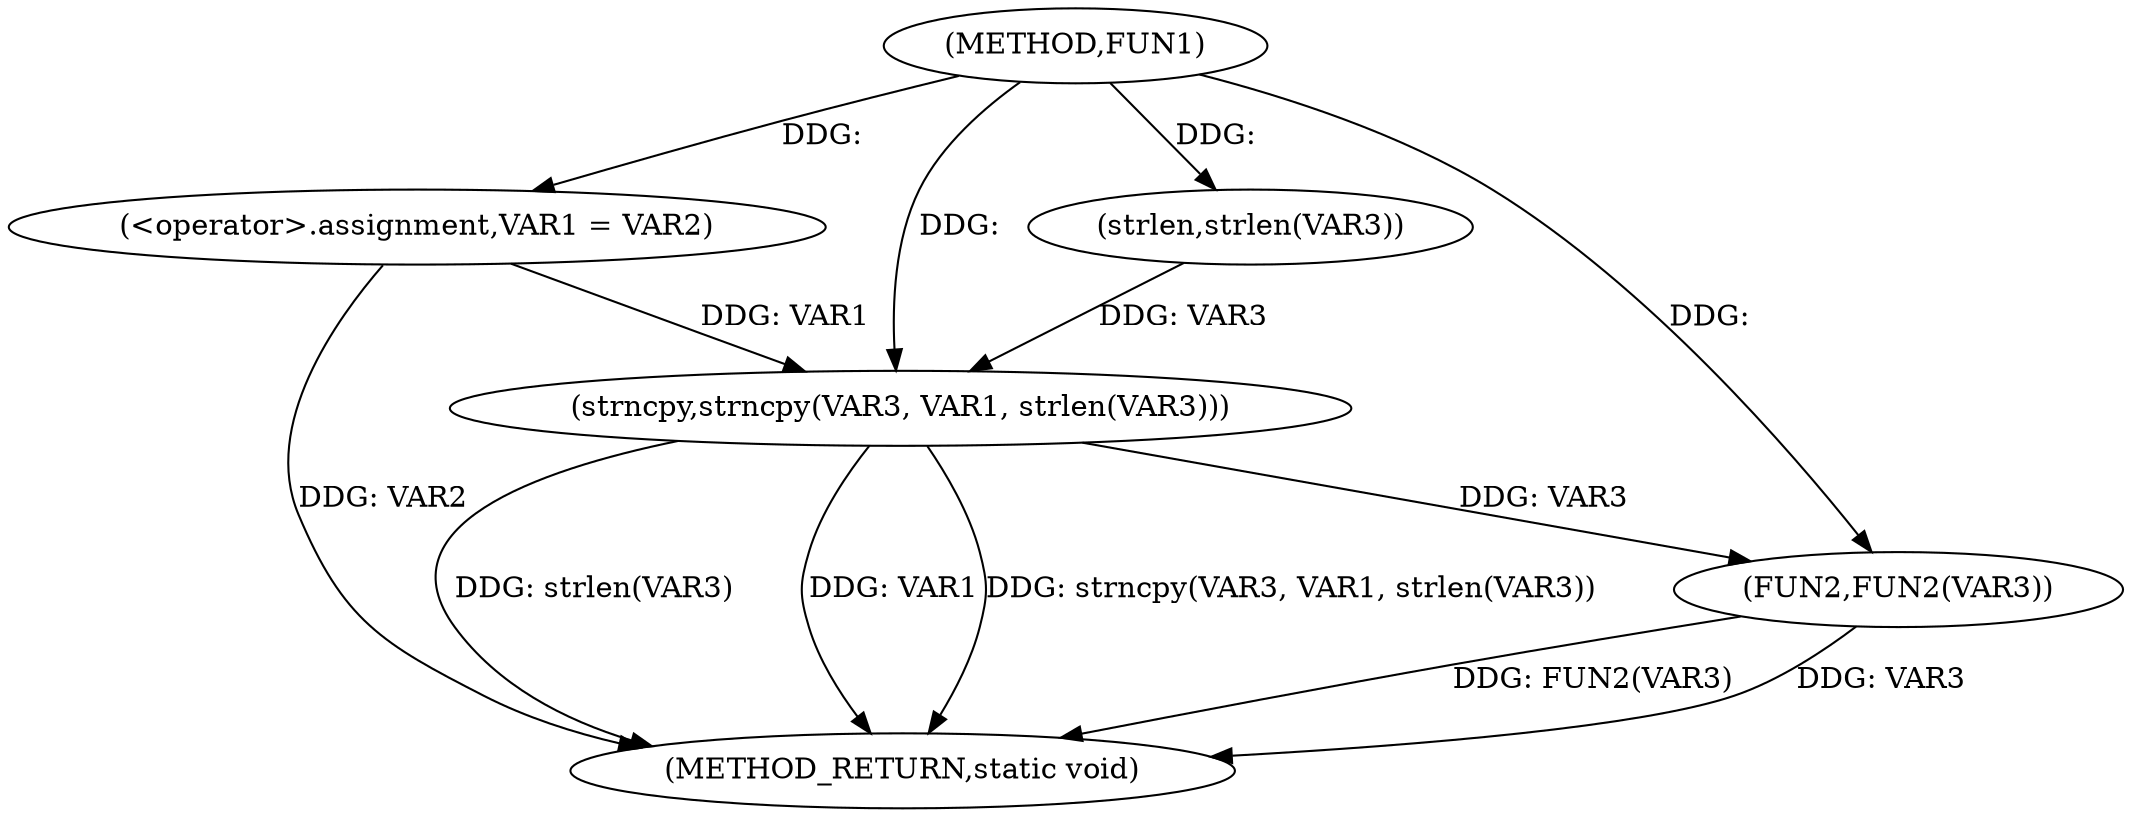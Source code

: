 digraph FUN1 {  
"1000100" [label = "(METHOD,FUN1)" ]
"1000116" [label = "(METHOD_RETURN,static void)" ]
"1000104" [label = "(<operator>.assignment,VAR1 = VAR2)" ]
"1000109" [label = "(strncpy,strncpy(VAR3, VAR1, strlen(VAR3)))" ]
"1000112" [label = "(strlen,strlen(VAR3))" ]
"1000114" [label = "(FUN2,FUN2(VAR3))" ]
  "1000114" -> "1000116"  [ label = "DDG: FUN2(VAR3)"] 
  "1000114" -> "1000116"  [ label = "DDG: VAR3"] 
  "1000109" -> "1000116"  [ label = "DDG: strlen(VAR3)"] 
  "1000109" -> "1000116"  [ label = "DDG: VAR1"] 
  "1000104" -> "1000116"  [ label = "DDG: VAR2"] 
  "1000109" -> "1000116"  [ label = "DDG: strncpy(VAR3, VAR1, strlen(VAR3))"] 
  "1000100" -> "1000104"  [ label = "DDG: "] 
  "1000112" -> "1000109"  [ label = "DDG: VAR3"] 
  "1000100" -> "1000109"  [ label = "DDG: "] 
  "1000104" -> "1000109"  [ label = "DDG: VAR1"] 
  "1000100" -> "1000112"  [ label = "DDG: "] 
  "1000109" -> "1000114"  [ label = "DDG: VAR3"] 
  "1000100" -> "1000114"  [ label = "DDG: "] 
}
